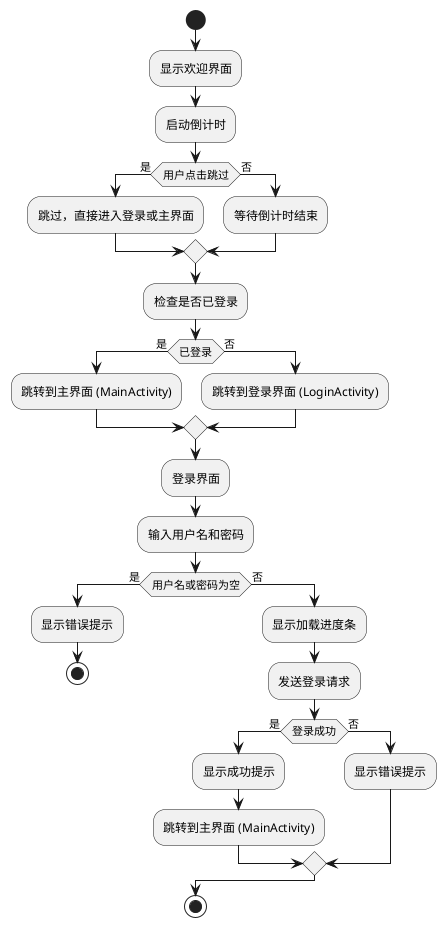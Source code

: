 @startuml
start
:显示欢迎界面;
:启动倒计时;
if (用户点击跳过) then (是)
  :跳过，直接进入登录或主界面;
else (否)
  :等待倒计时结束;
endif
:检查是否已登录;   
if (已登录) then (是)
  :跳转到主界面 (MainActivity);
else (否)
  :跳转到登录界面 (LoginActivity);
endif

:登录界面;
:输入用户名和密码;
if (用户名或密码为空) then (是)
  :显示错误提示;
  stop
else (否)
  :显示加载进度条;
  :发送登录请求;
  if (登录成功) then (是)
    :显示成功提示;
    :跳转到主界面 (MainActivity);
  else (否)
    :显示错误提示;
  endif
endif
stop
@enduml
